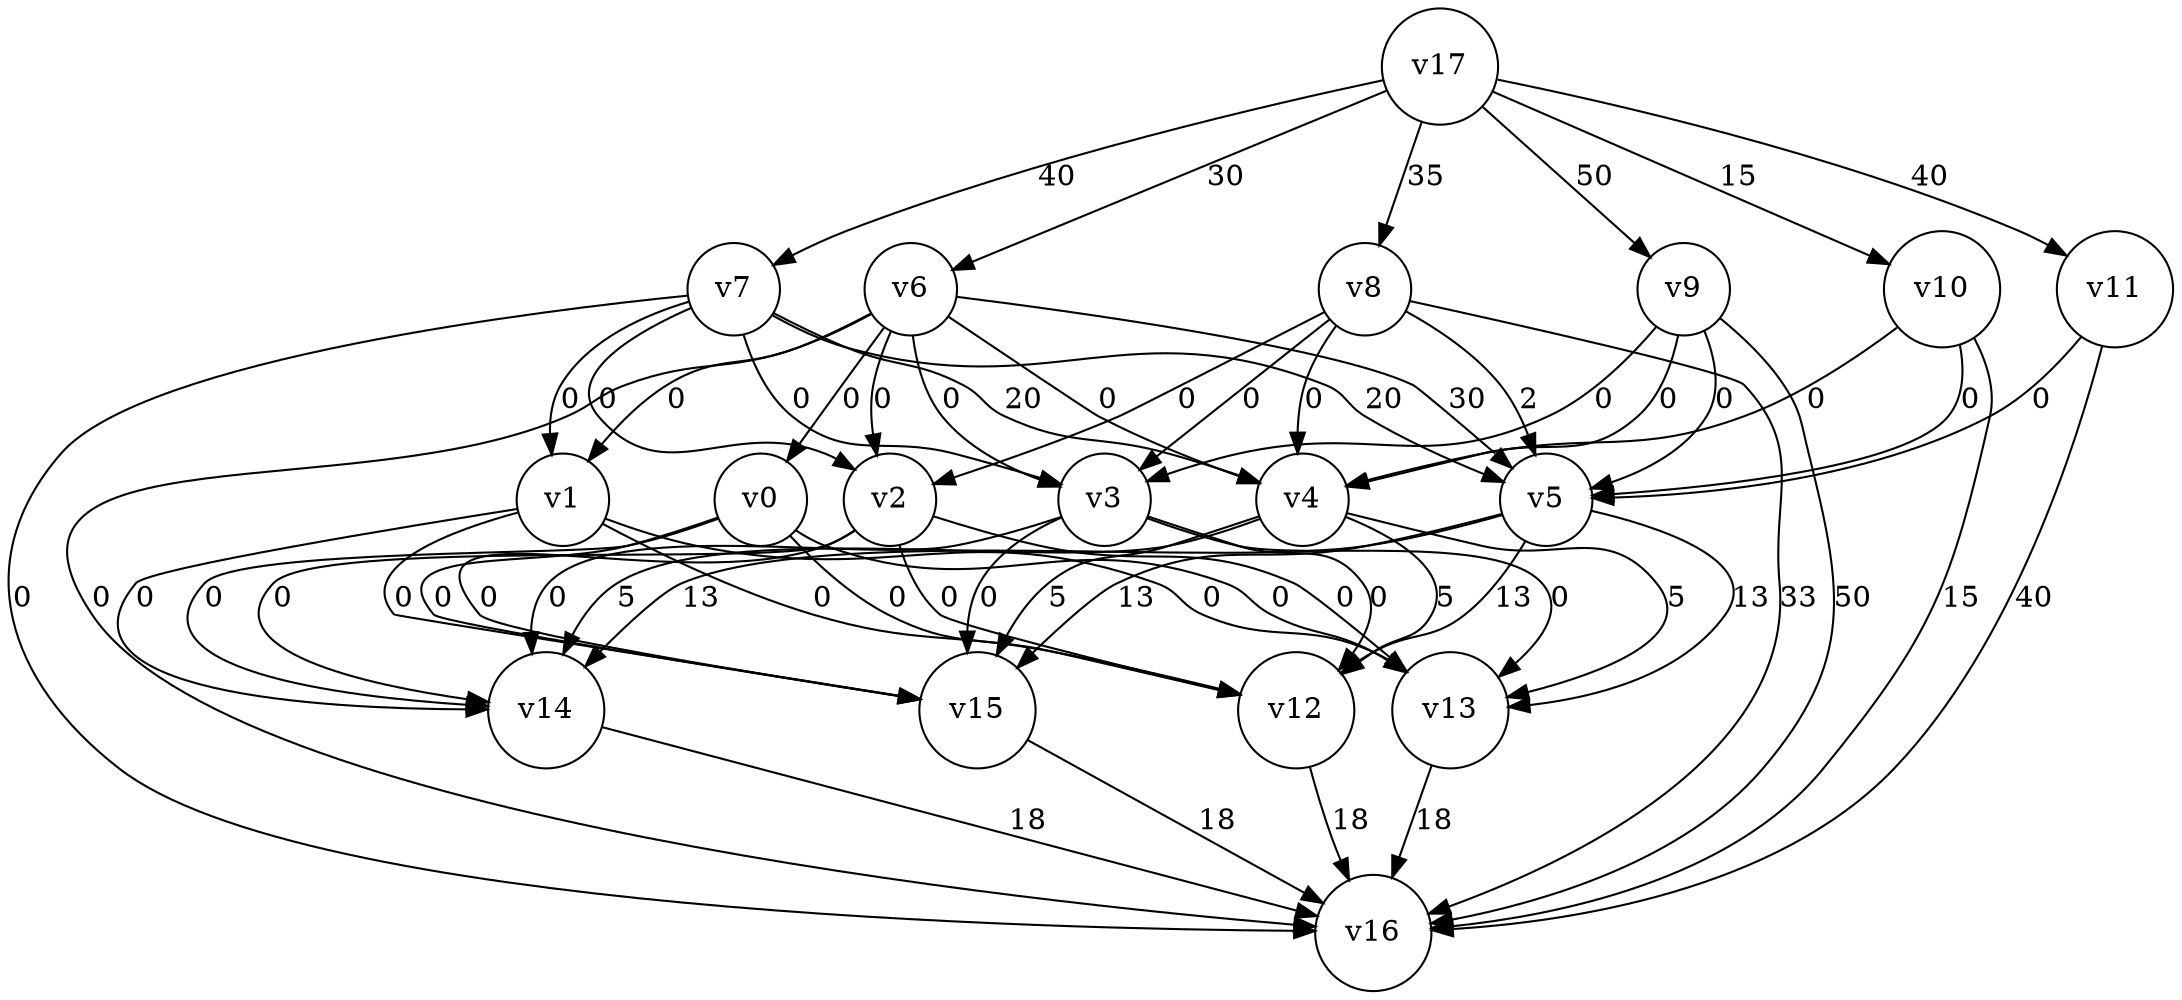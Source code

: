 digraph
{
	node [shape=circle, label="v0"] 0;
	node [shape=circle, label="v1"] 1;
	node [shape=circle, label="v2"] 2;
	node [shape=circle, label="v3"] 3;
	node [shape=circle, label="v4"] 4;
	node [shape=circle, label="v5"] 5;
	node [shape=circle, label="v6"] 6;
	node [shape=circle, label="v7"] 7;
	node [shape=circle, label="v8"] 8;
	node [shape=circle, label="v9"] 9;
	node [shape=circle, label="v10"] 10;
	node [shape=circle, label="v11"] 11;
	node [shape=circle, label="v12"] 12;
	node [shape=circle, label="v13"] 13;
	node [shape=circle, label="v14"] 14;
	node [shape=circle, label="v15"] 15;
	node [shape=circle, label="v16"] 16;
	node [shape=circle, label="v17"] 17;
	0 -> 12 [label="0"]
	0 -> 13 [label="0"]
	0 -> 14 [label="0"]
	0 -> 15 [label="0"]
	1 -> 12 [label="0"]
	1 -> 13 [label="0"]
	1 -> 14 [label="0"]
	1 -> 15 [label="0"]
	2 -> 12 [label="0"]
	2 -> 13 [label="0"]
	2 -> 14 [label="0"]
	2 -> 15 [label="0"]
	3 -> 12 [label="0"]
	3 -> 13 [label="0"]
	3 -> 14 [label="0"]
	3 -> 15 [label="0"]
	4 -> 12 [label="5"]
	4 -> 13 [label="5"]
	4 -> 14 [label="5"]
	4 -> 15 [label="5"]
	5 -> 12 [label="13"]
	5 -> 13 [label="13"]
	5 -> 14 [label="13"]
	5 -> 15 [label="13"]
	6 -> 0 [label="0"]
	6 -> 1 [label="0"]
	6 -> 2 [label="0"]
	6 -> 3 [label="0"]
	6 -> 4 [label="0"]
	6 -> 5 [label="30"]
	6 -> 16 [label="0"]
	7 -> 1 [label="0"]
	7 -> 2 [label="0"]
	7 -> 3 [label="0"]
	7 -> 4 [label="20"]
	7 -> 5 [label="20"]
	7 -> 16 [label="0"]
	8 -> 2 [label="0"]
	8 -> 3 [label="0"]
	8 -> 4 [label="0"]
	8 -> 5 [label="2"]
	8 -> 16 [label="33"]
	9 -> 3 [label="0"]
	9 -> 4 [label="0"]
	9 -> 5 [label="0"]
	9 -> 16 [label="50"]
	10 -> 4 [label="0"]
	10 -> 5 [label="0"]
	10 -> 16 [label="15"]
	11 -> 5 [label="0"]
	11 -> 16 [label="40"]
	12 -> 16 [label="18"]
	13 -> 16 [label="18"]
	14 -> 16 [label="18"]
	15 -> 16 [label="18"]
	17 -> 6 [label="30"]
	17 -> 7 [label="40"]
	17 -> 8 [label="35"]
	17 -> 9 [label="50"]
	17 -> 10 [label="15"]
	17 -> 11 [label="40"]
}
